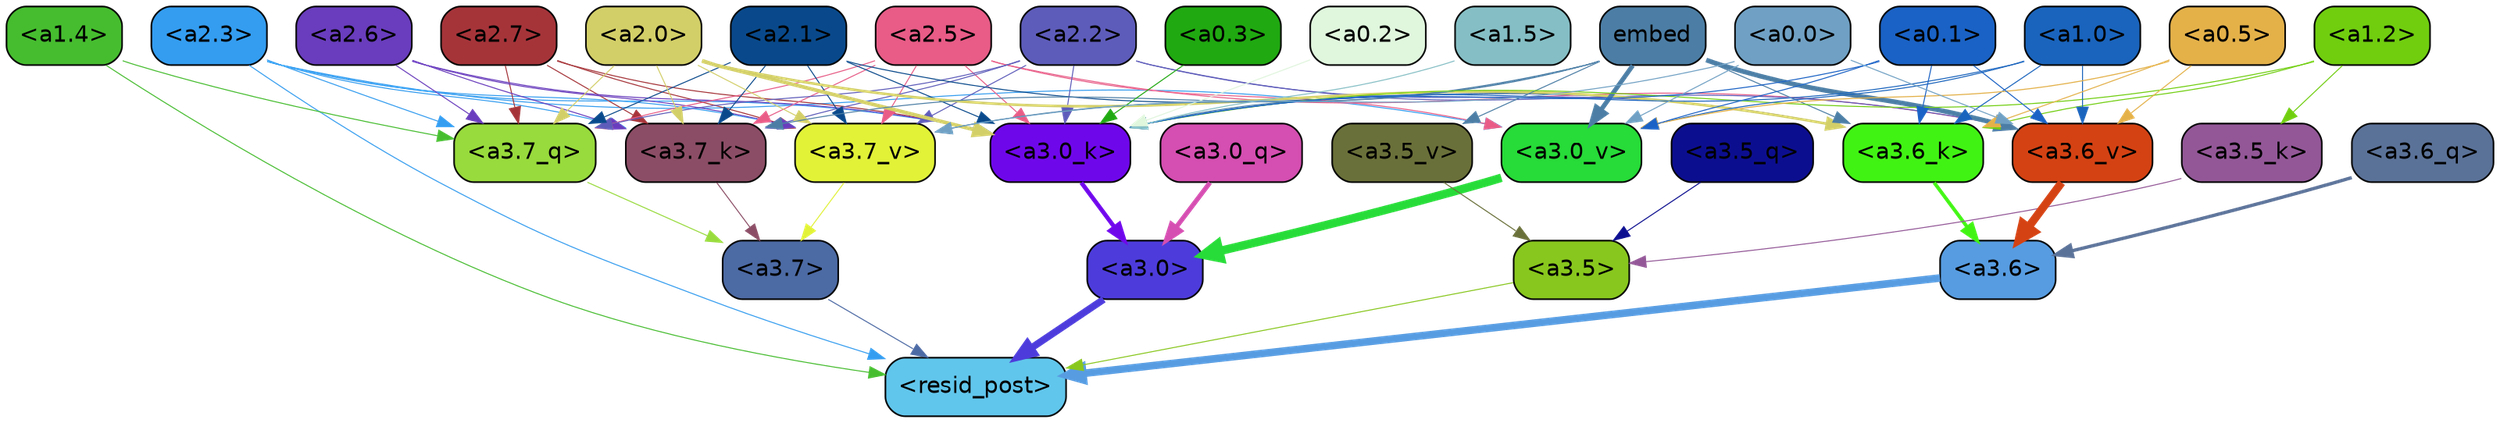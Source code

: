 strict digraph "" {
	graph [bgcolor=transparent,
		layout=dot,
		overlap=false,
		splines=true
	];
	"<a3.7>"	[color=black,
		fillcolor="#4c6aa4",
		fontname=Helvetica,
		shape=box,
		style="filled, rounded"];
	"<resid_post>"	[color=black,
		fillcolor="#61c6ec",
		fontname=Helvetica,
		shape=box,
		style="filled, rounded"];
	"<a3.7>" -> "<resid_post>"	[color="#4c6aa4",
		penwidth=0.6];
	"<a3.6>"	[color=black,
		fillcolor="#579ce1",
		fontname=Helvetica,
		shape=box,
		style="filled, rounded"];
	"<a3.6>" -> "<resid_post>"	[color="#579ce1",
		penwidth=4.648244500160217];
	"<a3.5>"	[color=black,
		fillcolor="#88c71d",
		fontname=Helvetica,
		shape=box,
		style="filled, rounded"];
	"<a3.5>" -> "<resid_post>"	[color="#88c71d",
		penwidth=0.6];
	"<a3.0>"	[color=black,
		fillcolor="#4d3cdb",
		fontname=Helvetica,
		shape=box,
		style="filled, rounded"];
	"<a3.0>" -> "<resid_post>"	[color="#4d3cdb",
		penwidth=4.3288813829422];
	"<a2.3>"	[color=black,
		fillcolor="#349df0",
		fontname=Helvetica,
		shape=box,
		style="filled, rounded"];
	"<a2.3>" -> "<resid_post>"	[color="#349df0",
		penwidth=0.6];
	"<a3.7_q>"	[color=black,
		fillcolor="#98db3c",
		fontname=Helvetica,
		shape=box,
		style="filled, rounded"];
	"<a2.3>" -> "<a3.7_q>"	[color="#349df0",
		penwidth=0.6];
	"<a3.7_k>"	[color=black,
		fillcolor="#8b4d65",
		fontname=Helvetica,
		shape=box,
		style="filled, rounded"];
	"<a2.3>" -> "<a3.7_k>"	[color="#349df0",
		penwidth=0.6];
	"<a3.0_k>"	[color=black,
		fillcolor="#6f07eb",
		fontname=Helvetica,
		shape=box,
		style="filled, rounded"];
	"<a2.3>" -> "<a3.0_k>"	[color="#349df0",
		penwidth=0.6];
	"<a3.7_v>"	[color=black,
		fillcolor="#e1f237",
		fontname=Helvetica,
		shape=box,
		style="filled, rounded"];
	"<a2.3>" -> "<a3.7_v>"	[color="#349df0",
		penwidth=0.6];
	"<a3.0_v>"	[color=black,
		fillcolor="#27db38",
		fontname=Helvetica,
		shape=box,
		style="filled, rounded"];
	"<a2.3>" -> "<a3.0_v>"	[color="#349df0",
		penwidth=0.6];
	"<a1.4>"	[color=black,
		fillcolor="#46bd2f",
		fontname=Helvetica,
		shape=box,
		style="filled, rounded"];
	"<a1.4>" -> "<resid_post>"	[color="#46bd2f",
		penwidth=0.6];
	"<a1.4>" -> "<a3.7_q>"	[color="#46bd2f",
		penwidth=0.6];
	"<a3.7_q>" -> "<a3.7>"	[color="#98db3c",
		penwidth=0.6];
	"<a3.6_q>"	[color=black,
		fillcolor="#5b7298",
		fontname=Helvetica,
		shape=box,
		style="filled, rounded"];
	"<a3.6_q>" -> "<a3.6>"	[color="#5b7298",
		penwidth=2.03758105635643];
	"<a3.5_q>"	[color=black,
		fillcolor="#0c0e90",
		fontname=Helvetica,
		shape=box,
		style="filled, rounded"];
	"<a3.5_q>" -> "<a3.5>"	[color="#0c0e90",
		penwidth=0.6];
	"<a3.0_q>"	[color=black,
		fillcolor="#d54eb1",
		fontname=Helvetica,
		shape=box,
		style="filled, rounded"];
	"<a3.0_q>" -> "<a3.0>"	[color="#d54eb1",
		penwidth=2.8638100624084473];
	"<a3.7_k>" -> "<a3.7>"	[color="#8b4d65",
		penwidth=0.6];
	"<a3.6_k>"	[color=black,
		fillcolor="#41f313",
		fontname=Helvetica,
		shape=box,
		style="filled, rounded"];
	"<a3.6_k>" -> "<a3.6>"	[color="#41f313",
		penwidth=2.174198240041733];
	"<a3.5_k>"	[color=black,
		fillcolor="#935797",
		fontname=Helvetica,
		shape=box,
		style="filled, rounded"];
	"<a3.5_k>" -> "<a3.5>"	[color="#935797",
		penwidth=0.6];
	"<a3.0_k>" -> "<a3.0>"	[color="#6f07eb",
		penwidth=2.6274144649505615];
	"<a3.7_v>" -> "<a3.7>"	[color="#e1f237",
		penwidth=0.6];
	"<a3.6_v>"	[color=black,
		fillcolor="#d44213",
		fontname=Helvetica,
		shape=box,
		style="filled, rounded"];
	"<a3.6_v>" -> "<a3.6>"	[color="#d44213",
		penwidth=5.002329230308533];
	"<a3.5_v>"	[color=black,
		fillcolor="#6a7039",
		fontname=Helvetica,
		shape=box,
		style="filled, rounded"];
	"<a3.5_v>" -> "<a3.5>"	[color="#6a7039",
		penwidth=0.6];
	"<a3.0_v>" -> "<a3.0>"	[color="#27db38",
		penwidth=5.188832879066467];
	"<a2.7>"	[color=black,
		fillcolor="#a53439",
		fontname=Helvetica,
		shape=box,
		style="filled, rounded"];
	"<a2.7>" -> "<a3.7_q>"	[color="#a53439",
		penwidth=0.6];
	"<a2.7>" -> "<a3.7_k>"	[color="#a53439",
		penwidth=0.6];
	"<a2.7>" -> "<a3.0_k>"	[color="#a53439",
		penwidth=0.6];
	"<a2.7>" -> "<a3.7_v>"	[color="#a53439",
		penwidth=0.6];
	"<a2.6>"	[color=black,
		fillcolor="#693dbd",
		fontname=Helvetica,
		shape=box,
		style="filled, rounded"];
	"<a2.6>" -> "<a3.7_q>"	[color="#693dbd",
		penwidth=0.6];
	"<a2.6>" -> "<a3.7_k>"	[color="#693dbd",
		penwidth=0.6];
	"<a2.6>" -> "<a3.0_k>"	[color="#693dbd",
		penwidth=0.6];
	"<a2.6>" -> "<a3.7_v>"	[color="#693dbd",
		penwidth=0.6];
	"<a2.5>"	[color=black,
		fillcolor="#e85c87",
		fontname=Helvetica,
		shape=box,
		style="filled, rounded"];
	"<a2.5>" -> "<a3.7_q>"	[color="#e85c87",
		penwidth=0.6];
	"<a2.5>" -> "<a3.7_k>"	[color="#e85c87",
		penwidth=0.6];
	"<a2.5>" -> "<a3.0_k>"	[color="#e85c87",
		penwidth=0.6];
	"<a2.5>" -> "<a3.7_v>"	[color="#e85c87",
		penwidth=0.6];
	"<a2.5>" -> "<a3.6_v>"	[color="#e85c87",
		penwidth=0.6];
	"<a2.5>" -> "<a3.0_v>"	[color="#e85c87",
		penwidth=0.6];
	"<a2.2>"	[color=black,
		fillcolor="#5e5cba",
		fontname=Helvetica,
		shape=box,
		style="filled, rounded"];
	"<a2.2>" -> "<a3.7_q>"	[color="#5e5cba",
		penwidth=0.6];
	"<a2.2>" -> "<a3.7_k>"	[color="#5e5cba",
		penwidth=0.6];
	"<a2.2>" -> "<a3.6_k>"	[color="#5e5cba",
		penwidth=0.6];
	"<a2.2>" -> "<a3.0_k>"	[color="#5e5cba",
		penwidth=0.6];
	"<a2.2>" -> "<a3.7_v>"	[color="#5e5cba",
		penwidth=0.6];
	"<a2.2>" -> "<a3.6_v>"	[color="#5e5cba",
		penwidth=0.6];
	"<a2.1>"	[color=black,
		fillcolor="#09498b",
		fontname=Helvetica,
		shape=box,
		style="filled, rounded"];
	"<a2.1>" -> "<a3.7_q>"	[color="#09498b",
		penwidth=0.6];
	"<a2.1>" -> "<a3.7_k>"	[color="#09498b",
		penwidth=0.6];
	"<a2.1>" -> "<a3.6_k>"	[color="#09498b",
		penwidth=0.6];
	"<a2.1>" -> "<a3.0_k>"	[color="#09498b",
		penwidth=0.6];
	"<a2.1>" -> "<a3.7_v>"	[color="#09498b",
		penwidth=0.6];
	"<a2.0>"	[color=black,
		fillcolor="#d3cf68",
		fontname=Helvetica,
		shape=box,
		style="filled, rounded"];
	"<a2.0>" -> "<a3.7_q>"	[color="#d3cf68",
		penwidth=0.6];
	"<a2.0>" -> "<a3.7_k>"	[color="#d3cf68",
		penwidth=0.6];
	"<a2.0>" -> "<a3.6_k>"	[color="#d3cf68",
		penwidth=1.5717863738536835];
	"<a2.0>" -> "<a3.0_k>"	[color="#d3cf68",
		penwidth=2.205150544643402];
	"<a2.0>" -> "<a3.7_v>"	[color="#d3cf68",
		penwidth=0.6];
	embed	[color=black,
		fillcolor="#4c7ea5",
		fontname=Helvetica,
		shape=box,
		style="filled, rounded"];
	embed -> "<a3.7_k>"	[color="#4c7ea5",
		penwidth=0.6];
	embed -> "<a3.6_k>"	[color="#4c7ea5",
		penwidth=0.6];
	embed -> "<a3.0_k>"	[color="#4c7ea5",
		penwidth=0.6];
	embed -> "<a3.7_v>"	[color="#4c7ea5",
		penwidth=0.6];
	embed -> "<a3.6_v>"	[color="#4c7ea5",
		penwidth=2.882729172706604];
	embed -> "<a3.5_v>"	[color="#4c7ea5",
		penwidth=0.6];
	embed -> "<a3.0_v>"	[color="#4c7ea5",
		penwidth=2.812090039253235];
	"<a1.2>"	[color=black,
		fillcolor="#70ce0f",
		fontname=Helvetica,
		shape=box,
		style="filled, rounded"];
	"<a1.2>" -> "<a3.6_k>"	[color="#70ce0f",
		penwidth=0.6];
	"<a1.2>" -> "<a3.5_k>"	[color="#70ce0f",
		penwidth=0.6];
	"<a1.2>" -> "<a3.0_k>"	[color="#70ce0f",
		penwidth=0.6];
	"<a1.0>"	[color=black,
		fillcolor="#1a64bd",
		fontname=Helvetica,
		shape=box,
		style="filled, rounded"];
	"<a1.0>" -> "<a3.6_k>"	[color="#1a64bd",
		penwidth=0.6];
	"<a1.0>" -> "<a3.0_k>"	[color="#1a64bd",
		penwidth=0.6];
	"<a1.0>" -> "<a3.6_v>"	[color="#1a64bd",
		penwidth=0.6];
	"<a1.0>" -> "<a3.0_v>"	[color="#1a64bd",
		penwidth=0.6];
	"<a0.5>"	[color=black,
		fillcolor="#e4b149",
		fontname=Helvetica,
		shape=box,
		style="filled, rounded"];
	"<a0.5>" -> "<a3.6_k>"	[color="#e4b149",
		penwidth=0.6];
	"<a0.5>" -> "<a3.6_v>"	[color="#e4b149",
		penwidth=0.6];
	"<a0.5>" -> "<a3.0_v>"	[color="#e4b149",
		penwidth=0.6281400918960571];
	"<a0.1>"	[color=black,
		fillcolor="#1a62c5",
		fontname=Helvetica,
		shape=box,
		style="filled, rounded"];
	"<a0.1>" -> "<a3.6_k>"	[color="#1a62c5",
		penwidth=0.6];
	"<a0.1>" -> "<a3.0_k>"	[color="#1a62c5",
		penwidth=0.6];
	"<a0.1>" -> "<a3.6_v>"	[color="#1a62c5",
		penwidth=0.6];
	"<a0.1>" -> "<a3.0_v>"	[color="#1a62c5",
		penwidth=0.6];
	"<a1.5>"	[color=black,
		fillcolor="#85bfc5",
		fontname=Helvetica,
		shape=box,
		style="filled, rounded"];
	"<a1.5>" -> "<a3.0_k>"	[color="#85bfc5",
		penwidth=0.6];
	"<a0.3>"	[color=black,
		fillcolor="#20a911",
		fontname=Helvetica,
		shape=box,
		style="filled, rounded"];
	"<a0.3>" -> "<a3.0_k>"	[color="#20a911",
		penwidth=0.6];
	"<a0.2>"	[color=black,
		fillcolor="#e0f6dd",
		fontname=Helvetica,
		shape=box,
		style="filled, rounded"];
	"<a0.2>" -> "<a3.0_k>"	[color="#e0f6dd",
		penwidth=0.6];
	"<a0.0>"	[color=black,
		fillcolor="#70a1c4",
		fontname=Helvetica,
		shape=box,
		style="filled, rounded"];
	"<a0.0>" -> "<a3.7_v>"	[color="#70a1c4",
		penwidth=0.6];
	"<a0.0>" -> "<a3.6_v>"	[color="#70a1c4",
		penwidth=0.6];
	"<a0.0>" -> "<a3.0_v>"	[color="#70a1c4",
		penwidth=0.6];
}
